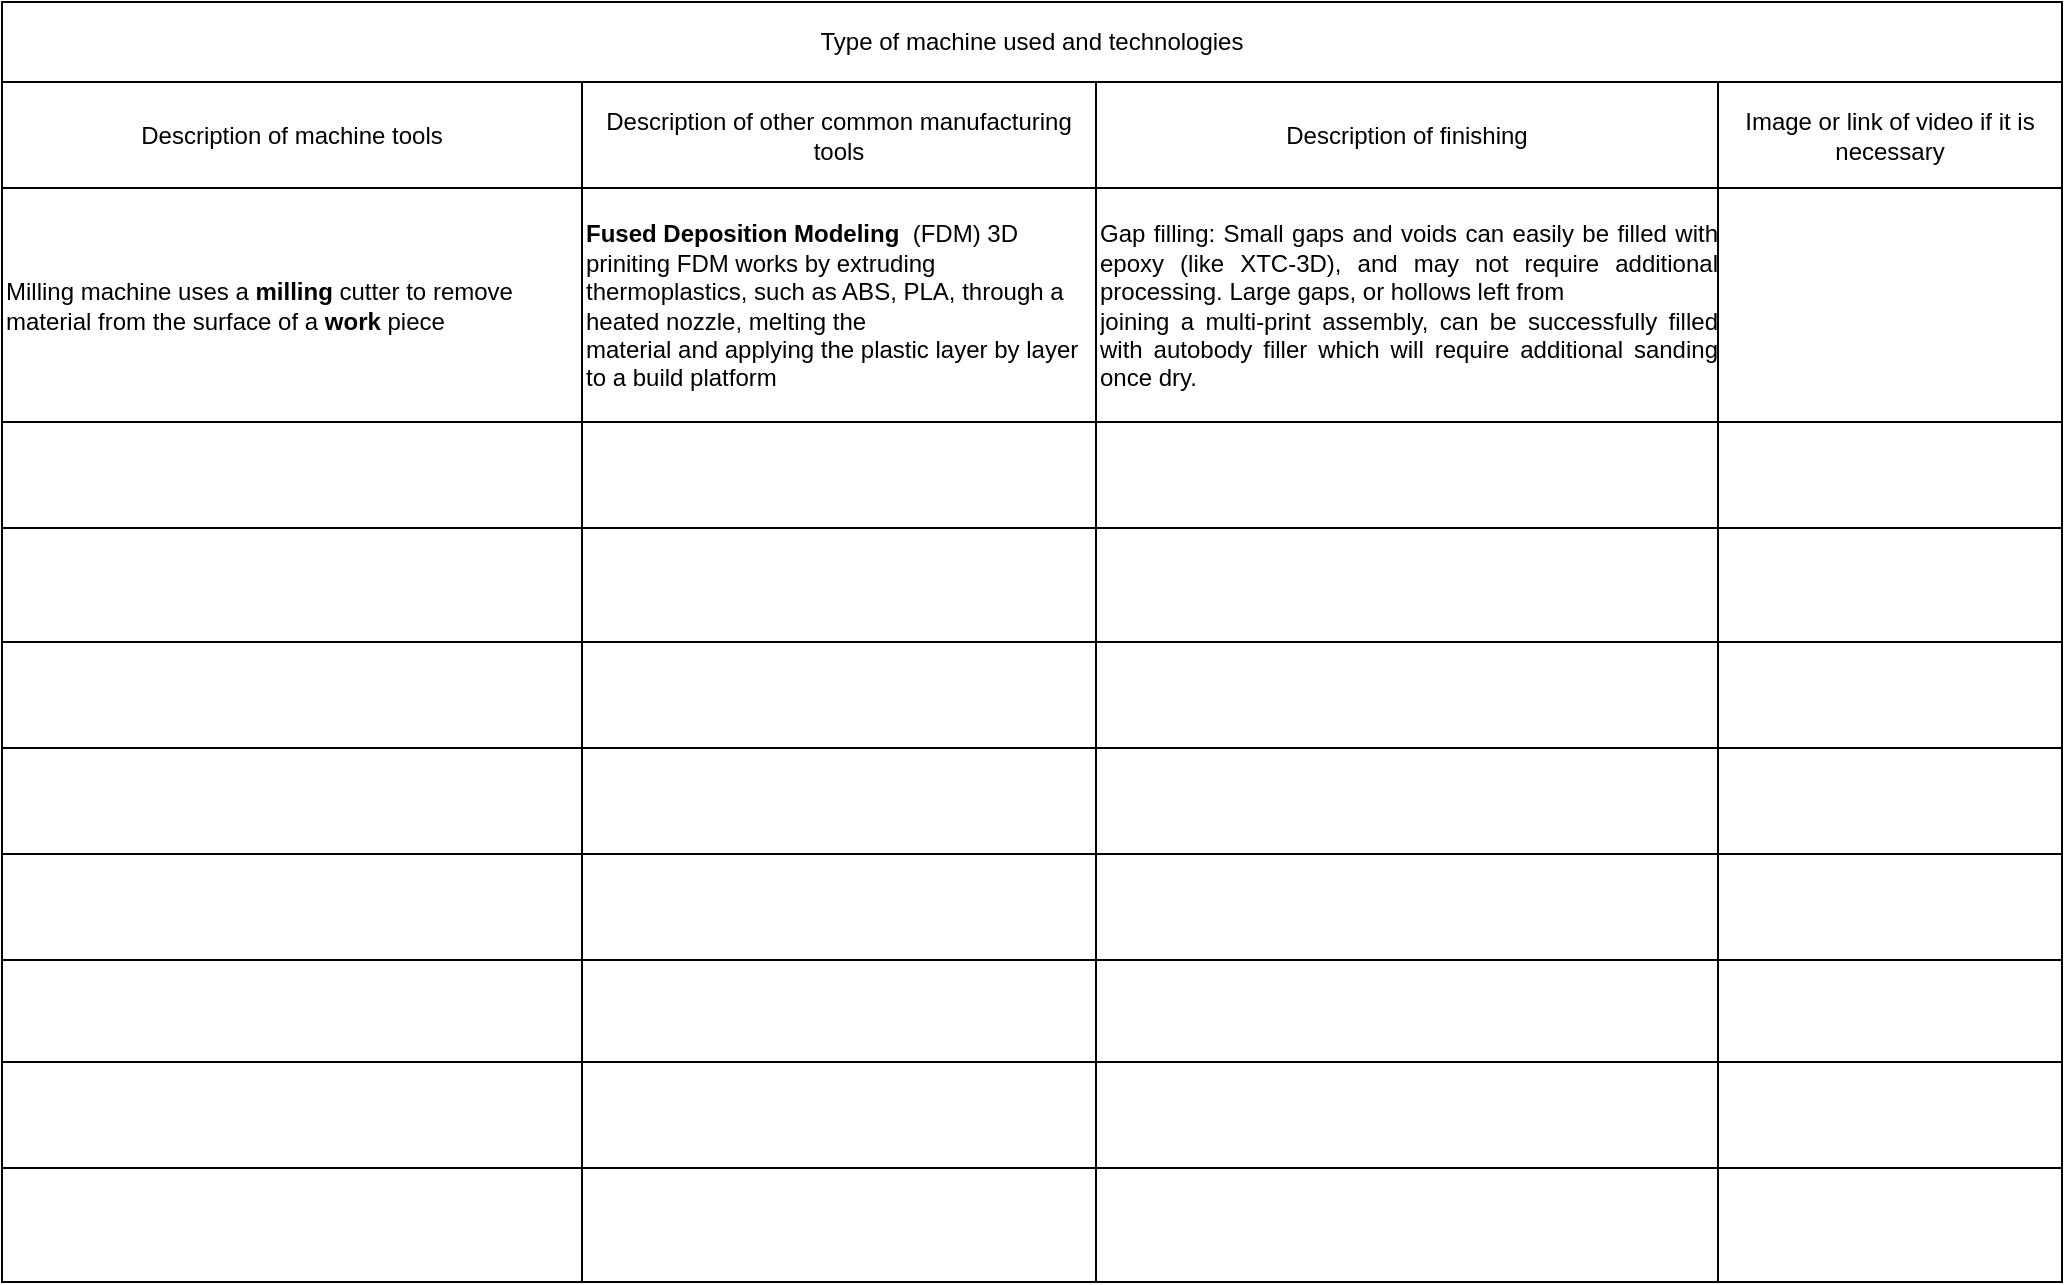 <mxfile version="14.9.0" type="github">
  <diagram id="nSUky03wP_geeJo8E0sn" name="Page-1">
    <mxGraphModel dx="2013" dy="1820" grid="1" gridSize="10" guides="1" tooltips="1" connect="1" arrows="1" fold="1" page="1" pageScale="1" pageWidth="827" pageHeight="1169" math="0" shadow="0">
      <root>
        <mxCell id="0" />
        <mxCell id="1" parent="0" />
        <mxCell id="g2rxZFlYXXOEhxONH8Ov-4" value="" style="shape=table;startSize=0;container=1;collapsible=0;childLayout=tableLayout;" vertex="1" parent="1">
          <mxGeometry x="-800" y="-1060" width="1030" height="600" as="geometry" />
        </mxCell>
        <mxCell id="g2rxZFlYXXOEhxONH8Ov-5" value="" style="shape=partialRectangle;collapsible=0;dropTarget=0;pointerEvents=0;fillColor=none;top=0;left=0;bottom=0;right=0;points=[[0,0.5],[1,0.5]];portConstraint=eastwest;" vertex="1" parent="g2rxZFlYXXOEhxONH8Ov-4">
          <mxGeometry width="1030" height="53" as="geometry" />
        </mxCell>
        <mxCell id="g2rxZFlYXXOEhxONH8Ov-7" value="Description of machine tools" style="shape=partialRectangle;html=1;whiteSpace=wrap;connectable=0;overflow=hidden;fillColor=none;top=0;left=0;bottom=0;right=0;" vertex="1" parent="g2rxZFlYXXOEhxONH8Ov-5">
          <mxGeometry width="290" height="53" as="geometry" />
        </mxCell>
        <mxCell id="g2rxZFlYXXOEhxONH8Ov-8" value="Description of other common manufacturing tools " style="shape=partialRectangle;html=1;whiteSpace=wrap;connectable=0;overflow=hidden;fillColor=none;top=0;left=0;bottom=0;right=0;" vertex="1" parent="g2rxZFlYXXOEhxONH8Ov-5">
          <mxGeometry x="290" width="257" height="53" as="geometry" />
        </mxCell>
        <mxCell id="g2rxZFlYXXOEhxONH8Ov-9" value="Description of finishing" style="shape=partialRectangle;html=1;whiteSpace=wrap;connectable=0;overflow=hidden;fillColor=none;top=0;left=0;bottom=0;right=0;" vertex="1" parent="g2rxZFlYXXOEhxONH8Ov-5">
          <mxGeometry x="547" width="311" height="53" as="geometry" />
        </mxCell>
        <mxCell id="g2rxZFlYXXOEhxONH8Ov-123" value="Image or link of video if it is necessary" style="shape=partialRectangle;html=1;whiteSpace=wrap;connectable=0;overflow=hidden;fillColor=none;top=0;left=0;bottom=0;right=0;" vertex="1" parent="g2rxZFlYXXOEhxONH8Ov-5">
          <mxGeometry x="858" width="172" height="53" as="geometry" />
        </mxCell>
        <mxCell id="g2rxZFlYXXOEhxONH8Ov-14" style="shape=partialRectangle;collapsible=0;dropTarget=0;pointerEvents=0;fillColor=none;top=0;left=0;bottom=0;right=0;points=[[0,0.5],[1,0.5]];portConstraint=eastwest;" vertex="1" parent="g2rxZFlYXXOEhxONH8Ov-4">
          <mxGeometry y="53" width="1030" height="117" as="geometry" />
        </mxCell>
        <mxCell id="g2rxZFlYXXOEhxONH8Ov-16" value="&lt;div align=&quot;left&quot;&gt;Milling machine &lt;span class=&quot;ILfuVd NA6bn&quot;&gt;&lt;span class=&quot;hgKElc&quot;&gt; uses a &lt;b&gt;milling&lt;/b&gt; cutter to remove material from the surface of a &lt;b&gt;work&lt;/b&gt; piece&lt;/span&gt;&lt;/span&gt;&lt;/div&gt;" style="shape=partialRectangle;html=1;whiteSpace=wrap;connectable=0;overflow=hidden;fillColor=none;top=0;left=0;bottom=0;right=0;align=left;" vertex="1" parent="g2rxZFlYXXOEhxONH8Ov-14">
          <mxGeometry width="290" height="117" as="geometry" />
        </mxCell>
        <mxCell id="g2rxZFlYXXOEhxONH8Ov-17" value="&lt;div align=&quot;left&quot;&gt;&lt;span class=&quot;ILfuVd NA6bn&quot;&gt;&lt;span class=&quot;hgKElc&quot;&gt;&lt;b&gt;Fused Deposition Modeling&amp;nbsp; &lt;/b&gt;&lt;/span&gt;&lt;/span&gt;(&lt;span class=&quot;ILfuVd NA6bn&quot;&gt;&lt;span class=&quot;hgKElc&quot;&gt;FDM) &lt;/span&gt;&lt;/span&gt;3D priniting &lt;span class=&quot;ILfuVd NA6bn&quot;&gt;&lt;span class=&quot;hgKElc&quot;&gt;FDM works by extruding &lt;/span&gt;&lt;/span&gt;&lt;span class=&quot;ILfuVd NA6bn&quot;&gt;&lt;span class=&quot;hgKElc&quot;&gt;thermoplastics, such as ABS, PLA, through a heated nozzle, melting the &lt;/span&gt;&lt;/span&gt;&lt;br&gt;&lt;span class=&quot;ILfuVd NA6bn&quot;&gt;&lt;span class=&quot;hgKElc&quot;&gt;material and applying the plastic layer by layer to a build platform&lt;/span&gt;&lt;/span&gt;&lt;/div&gt;" style="shape=partialRectangle;html=1;whiteSpace=wrap;connectable=0;overflow=hidden;fillColor=none;top=0;left=0;bottom=0;right=0;align=left;" vertex="1" parent="g2rxZFlYXXOEhxONH8Ov-14">
          <mxGeometry x="290" width="257" height="117" as="geometry" />
        </mxCell>
        <mxCell id="g2rxZFlYXXOEhxONH8Ov-18" value="&lt;div align=&quot;justify&quot;&gt;Gap filling: Small gaps and voids can easily be filled with epoxy (like XTC-3D), and may not require additional processing. Large gaps, or hollows left from &lt;br&gt;joining a multi-print assembly, can be successfully filled with autobody filler which will require additional sanding once dry. &lt;/div&gt;" style="shape=partialRectangle;html=1;whiteSpace=wrap;connectable=0;overflow=hidden;fillColor=none;top=0;left=0;bottom=0;right=0;align=left;" vertex="1" parent="g2rxZFlYXXOEhxONH8Ov-14">
          <mxGeometry x="547" width="311" height="117" as="geometry" />
        </mxCell>
        <mxCell id="g2rxZFlYXXOEhxONH8Ov-124" style="shape=partialRectangle;html=1;whiteSpace=wrap;connectable=0;overflow=hidden;fillColor=none;top=0;left=0;bottom=0;right=0;" vertex="1" parent="g2rxZFlYXXOEhxONH8Ov-14">
          <mxGeometry x="858" width="172" height="117" as="geometry" />
        </mxCell>
        <mxCell id="g2rxZFlYXXOEhxONH8Ov-23" style="shape=partialRectangle;collapsible=0;dropTarget=0;pointerEvents=0;fillColor=none;top=0;left=0;bottom=0;right=0;points=[[0,0.5],[1,0.5]];portConstraint=eastwest;" vertex="1" parent="g2rxZFlYXXOEhxONH8Ov-4">
          <mxGeometry y="170" width="1030" height="53" as="geometry" />
        </mxCell>
        <mxCell id="g2rxZFlYXXOEhxONH8Ov-25" style="shape=partialRectangle;html=1;whiteSpace=wrap;connectable=0;overflow=hidden;fillColor=none;top=0;left=0;bottom=0;right=0;" vertex="1" parent="g2rxZFlYXXOEhxONH8Ov-23">
          <mxGeometry width="290" height="53" as="geometry" />
        </mxCell>
        <mxCell id="g2rxZFlYXXOEhxONH8Ov-26" style="shape=partialRectangle;html=1;whiteSpace=wrap;connectable=0;overflow=hidden;fillColor=none;top=0;left=0;bottom=0;right=0;" vertex="1" parent="g2rxZFlYXXOEhxONH8Ov-23">
          <mxGeometry x="290" width="257" height="53" as="geometry" />
        </mxCell>
        <mxCell id="g2rxZFlYXXOEhxONH8Ov-27" style="shape=partialRectangle;html=1;whiteSpace=wrap;connectable=0;overflow=hidden;fillColor=none;top=0;left=0;bottom=0;right=0;" vertex="1" parent="g2rxZFlYXXOEhxONH8Ov-23">
          <mxGeometry x="547" width="311" height="53" as="geometry" />
        </mxCell>
        <mxCell id="g2rxZFlYXXOEhxONH8Ov-125" style="shape=partialRectangle;html=1;whiteSpace=wrap;connectable=0;overflow=hidden;fillColor=none;top=0;left=0;bottom=0;right=0;" vertex="1" parent="g2rxZFlYXXOEhxONH8Ov-23">
          <mxGeometry x="858" width="172" height="53" as="geometry" />
        </mxCell>
        <mxCell id="g2rxZFlYXXOEhxONH8Ov-32" value="" style="shape=partialRectangle;collapsible=0;dropTarget=0;pointerEvents=0;fillColor=none;top=0;left=0;bottom=0;right=0;points=[[0,0.5],[1,0.5]];portConstraint=eastwest;" vertex="1" parent="g2rxZFlYXXOEhxONH8Ov-4">
          <mxGeometry y="223" width="1030" height="57" as="geometry" />
        </mxCell>
        <mxCell id="g2rxZFlYXXOEhxONH8Ov-34" style="shape=partialRectangle;html=1;whiteSpace=wrap;connectable=0;overflow=hidden;fillColor=none;top=0;left=0;bottom=0;right=0;" vertex="1" parent="g2rxZFlYXXOEhxONH8Ov-32">
          <mxGeometry width="290" height="57" as="geometry" />
        </mxCell>
        <mxCell id="g2rxZFlYXXOEhxONH8Ov-35" style="shape=partialRectangle;html=1;whiteSpace=wrap;connectable=0;overflow=hidden;fillColor=none;top=0;left=0;bottom=0;right=0;" vertex="1" parent="g2rxZFlYXXOEhxONH8Ov-32">
          <mxGeometry x="290" width="257" height="57" as="geometry" />
        </mxCell>
        <mxCell id="g2rxZFlYXXOEhxONH8Ov-36" style="shape=partialRectangle;html=1;whiteSpace=wrap;connectable=0;overflow=hidden;fillColor=none;top=0;left=0;bottom=0;right=0;" vertex="1" parent="g2rxZFlYXXOEhxONH8Ov-32">
          <mxGeometry x="547" width="311" height="57" as="geometry" />
        </mxCell>
        <mxCell id="g2rxZFlYXXOEhxONH8Ov-126" style="shape=partialRectangle;html=1;whiteSpace=wrap;connectable=0;overflow=hidden;fillColor=none;top=0;left=0;bottom=0;right=0;" vertex="1" parent="g2rxZFlYXXOEhxONH8Ov-32">
          <mxGeometry x="858" width="172" height="57" as="geometry" />
        </mxCell>
        <mxCell id="g2rxZFlYXXOEhxONH8Ov-41" value="" style="shape=partialRectangle;collapsible=0;dropTarget=0;pointerEvents=0;fillColor=none;top=0;left=0;bottom=0;right=0;points=[[0,0.5],[1,0.5]];portConstraint=eastwest;" vertex="1" parent="g2rxZFlYXXOEhxONH8Ov-4">
          <mxGeometry y="280" width="1030" height="53" as="geometry" />
        </mxCell>
        <mxCell id="g2rxZFlYXXOEhxONH8Ov-43" style="shape=partialRectangle;html=1;whiteSpace=wrap;connectable=0;overflow=hidden;fillColor=none;top=0;left=0;bottom=0;right=0;" vertex="1" parent="g2rxZFlYXXOEhxONH8Ov-41">
          <mxGeometry width="290" height="53" as="geometry" />
        </mxCell>
        <mxCell id="g2rxZFlYXXOEhxONH8Ov-44" style="shape=partialRectangle;html=1;whiteSpace=wrap;connectable=0;overflow=hidden;fillColor=none;top=0;left=0;bottom=0;right=0;" vertex="1" parent="g2rxZFlYXXOEhxONH8Ov-41">
          <mxGeometry x="290" width="257" height="53" as="geometry" />
        </mxCell>
        <mxCell id="g2rxZFlYXXOEhxONH8Ov-45" style="shape=partialRectangle;html=1;whiteSpace=wrap;connectable=0;overflow=hidden;fillColor=none;top=0;left=0;bottom=0;right=0;" vertex="1" parent="g2rxZFlYXXOEhxONH8Ov-41">
          <mxGeometry x="547" width="311" height="53" as="geometry" />
        </mxCell>
        <mxCell id="g2rxZFlYXXOEhxONH8Ov-127" style="shape=partialRectangle;html=1;whiteSpace=wrap;connectable=0;overflow=hidden;fillColor=none;top=0;left=0;bottom=0;right=0;" vertex="1" parent="g2rxZFlYXXOEhxONH8Ov-41">
          <mxGeometry x="858" width="172" height="53" as="geometry" />
        </mxCell>
        <mxCell id="g2rxZFlYXXOEhxONH8Ov-50" value="" style="shape=partialRectangle;collapsible=0;dropTarget=0;pointerEvents=0;fillColor=none;top=0;left=0;bottom=0;right=0;points=[[0,0.5],[1,0.5]];portConstraint=eastwest;" vertex="1" parent="g2rxZFlYXXOEhxONH8Ov-4">
          <mxGeometry y="333" width="1030" height="53" as="geometry" />
        </mxCell>
        <mxCell id="g2rxZFlYXXOEhxONH8Ov-52" style="shape=partialRectangle;html=1;whiteSpace=wrap;connectable=0;overflow=hidden;fillColor=none;top=0;left=0;bottom=0;right=0;" vertex="1" parent="g2rxZFlYXXOEhxONH8Ov-50">
          <mxGeometry width="290" height="53" as="geometry" />
        </mxCell>
        <mxCell id="g2rxZFlYXXOEhxONH8Ov-53" style="shape=partialRectangle;html=1;whiteSpace=wrap;connectable=0;overflow=hidden;fillColor=none;top=0;left=0;bottom=0;right=0;" vertex="1" parent="g2rxZFlYXXOEhxONH8Ov-50">
          <mxGeometry x="290" width="257" height="53" as="geometry" />
        </mxCell>
        <mxCell id="g2rxZFlYXXOEhxONH8Ov-54" style="shape=partialRectangle;html=1;whiteSpace=wrap;connectable=0;overflow=hidden;fillColor=none;top=0;left=0;bottom=0;right=0;" vertex="1" parent="g2rxZFlYXXOEhxONH8Ov-50">
          <mxGeometry x="547" width="311" height="53" as="geometry" />
        </mxCell>
        <mxCell id="g2rxZFlYXXOEhxONH8Ov-128" style="shape=partialRectangle;html=1;whiteSpace=wrap;connectable=0;overflow=hidden;fillColor=none;top=0;left=0;bottom=0;right=0;" vertex="1" parent="g2rxZFlYXXOEhxONH8Ov-50">
          <mxGeometry x="858" width="172" height="53" as="geometry" />
        </mxCell>
        <mxCell id="g2rxZFlYXXOEhxONH8Ov-59" style="shape=partialRectangle;collapsible=0;dropTarget=0;pointerEvents=0;fillColor=none;top=0;left=0;bottom=0;right=0;points=[[0,0.5],[1,0.5]];portConstraint=eastwest;" vertex="1" parent="g2rxZFlYXXOEhxONH8Ov-4">
          <mxGeometry y="386" width="1030" height="53" as="geometry" />
        </mxCell>
        <mxCell id="g2rxZFlYXXOEhxONH8Ov-61" style="shape=partialRectangle;html=1;whiteSpace=wrap;connectable=0;overflow=hidden;fillColor=none;top=0;left=0;bottom=0;right=0;" vertex="1" parent="g2rxZFlYXXOEhxONH8Ov-59">
          <mxGeometry width="290" height="53" as="geometry" />
        </mxCell>
        <mxCell id="g2rxZFlYXXOEhxONH8Ov-62" style="shape=partialRectangle;html=1;whiteSpace=wrap;connectable=0;overflow=hidden;fillColor=none;top=0;left=0;bottom=0;right=0;" vertex="1" parent="g2rxZFlYXXOEhxONH8Ov-59">
          <mxGeometry x="290" width="257" height="53" as="geometry" />
        </mxCell>
        <mxCell id="g2rxZFlYXXOEhxONH8Ov-63" style="shape=partialRectangle;html=1;whiteSpace=wrap;connectable=0;overflow=hidden;fillColor=none;top=0;left=0;bottom=0;right=0;" vertex="1" parent="g2rxZFlYXXOEhxONH8Ov-59">
          <mxGeometry x="547" width="311" height="53" as="geometry" />
        </mxCell>
        <mxCell id="g2rxZFlYXXOEhxONH8Ov-129" style="shape=partialRectangle;html=1;whiteSpace=wrap;connectable=0;overflow=hidden;fillColor=none;top=0;left=0;bottom=0;right=0;" vertex="1" parent="g2rxZFlYXXOEhxONH8Ov-59">
          <mxGeometry x="858" width="172" height="53" as="geometry" />
        </mxCell>
        <mxCell id="g2rxZFlYXXOEhxONH8Ov-68" style="shape=partialRectangle;collapsible=0;dropTarget=0;pointerEvents=0;fillColor=none;top=0;left=0;bottom=0;right=0;points=[[0,0.5],[1,0.5]];portConstraint=eastwest;" vertex="1" parent="g2rxZFlYXXOEhxONH8Ov-4">
          <mxGeometry y="439" width="1030" height="51" as="geometry" />
        </mxCell>
        <mxCell id="g2rxZFlYXXOEhxONH8Ov-70" style="shape=partialRectangle;html=1;whiteSpace=wrap;connectable=0;overflow=hidden;fillColor=none;top=0;left=0;bottom=0;right=0;" vertex="1" parent="g2rxZFlYXXOEhxONH8Ov-68">
          <mxGeometry width="290" height="51" as="geometry" />
        </mxCell>
        <mxCell id="g2rxZFlYXXOEhxONH8Ov-71" style="shape=partialRectangle;html=1;whiteSpace=wrap;connectable=0;overflow=hidden;fillColor=none;top=0;left=0;bottom=0;right=0;" vertex="1" parent="g2rxZFlYXXOEhxONH8Ov-68">
          <mxGeometry x="290" width="257" height="51" as="geometry" />
        </mxCell>
        <mxCell id="g2rxZFlYXXOEhxONH8Ov-72" style="shape=partialRectangle;html=1;whiteSpace=wrap;connectable=0;overflow=hidden;fillColor=none;top=0;left=0;bottom=0;right=0;" vertex="1" parent="g2rxZFlYXXOEhxONH8Ov-68">
          <mxGeometry x="547" width="311" height="51" as="geometry" />
        </mxCell>
        <mxCell id="g2rxZFlYXXOEhxONH8Ov-130" style="shape=partialRectangle;html=1;whiteSpace=wrap;connectable=0;overflow=hidden;fillColor=none;top=0;left=0;bottom=0;right=0;" vertex="1" parent="g2rxZFlYXXOEhxONH8Ov-68">
          <mxGeometry x="858" width="172" height="51" as="geometry" />
        </mxCell>
        <mxCell id="g2rxZFlYXXOEhxONH8Ov-77" style="shape=partialRectangle;collapsible=0;dropTarget=0;pointerEvents=0;fillColor=none;top=0;left=0;bottom=0;right=0;points=[[0,0.5],[1,0.5]];portConstraint=eastwest;" vertex="1" parent="g2rxZFlYXXOEhxONH8Ov-4">
          <mxGeometry y="490" width="1030" height="53" as="geometry" />
        </mxCell>
        <mxCell id="g2rxZFlYXXOEhxONH8Ov-79" style="shape=partialRectangle;html=1;whiteSpace=wrap;connectable=0;overflow=hidden;fillColor=none;top=0;left=0;bottom=0;right=0;" vertex="1" parent="g2rxZFlYXXOEhxONH8Ov-77">
          <mxGeometry width="290" height="53" as="geometry" />
        </mxCell>
        <mxCell id="g2rxZFlYXXOEhxONH8Ov-80" style="shape=partialRectangle;html=1;whiteSpace=wrap;connectable=0;overflow=hidden;fillColor=none;top=0;left=0;bottom=0;right=0;" vertex="1" parent="g2rxZFlYXXOEhxONH8Ov-77">
          <mxGeometry x="290" width="257" height="53" as="geometry" />
        </mxCell>
        <mxCell id="g2rxZFlYXXOEhxONH8Ov-81" style="shape=partialRectangle;html=1;whiteSpace=wrap;connectable=0;overflow=hidden;fillColor=none;top=0;left=0;bottom=0;right=0;" vertex="1" parent="g2rxZFlYXXOEhxONH8Ov-77">
          <mxGeometry x="547" width="311" height="53" as="geometry" />
        </mxCell>
        <mxCell id="g2rxZFlYXXOEhxONH8Ov-131" style="shape=partialRectangle;html=1;whiteSpace=wrap;connectable=0;overflow=hidden;fillColor=none;top=0;left=0;bottom=0;right=0;" vertex="1" parent="g2rxZFlYXXOEhxONH8Ov-77">
          <mxGeometry x="858" width="172" height="53" as="geometry" />
        </mxCell>
        <mxCell id="g2rxZFlYXXOEhxONH8Ov-86" style="shape=partialRectangle;collapsible=0;dropTarget=0;pointerEvents=0;fillColor=none;top=0;left=0;bottom=0;right=0;points=[[0,0.5],[1,0.5]];portConstraint=eastwest;" vertex="1" parent="g2rxZFlYXXOEhxONH8Ov-4">
          <mxGeometry y="543" width="1030" height="57" as="geometry" />
        </mxCell>
        <mxCell id="g2rxZFlYXXOEhxONH8Ov-88" style="shape=partialRectangle;html=1;whiteSpace=wrap;connectable=0;overflow=hidden;fillColor=none;top=0;left=0;bottom=0;right=0;" vertex="1" parent="g2rxZFlYXXOEhxONH8Ov-86">
          <mxGeometry width="290" height="57" as="geometry" />
        </mxCell>
        <mxCell id="g2rxZFlYXXOEhxONH8Ov-89" style="shape=partialRectangle;html=1;whiteSpace=wrap;connectable=0;overflow=hidden;fillColor=none;top=0;left=0;bottom=0;right=0;" vertex="1" parent="g2rxZFlYXXOEhxONH8Ov-86">
          <mxGeometry x="290" width="257" height="57" as="geometry" />
        </mxCell>
        <mxCell id="g2rxZFlYXXOEhxONH8Ov-90" style="shape=partialRectangle;html=1;whiteSpace=wrap;connectable=0;overflow=hidden;fillColor=none;top=0;left=0;bottom=0;right=0;" vertex="1" parent="g2rxZFlYXXOEhxONH8Ov-86">
          <mxGeometry x="547" width="311" height="57" as="geometry" />
        </mxCell>
        <mxCell id="g2rxZFlYXXOEhxONH8Ov-132" style="shape=partialRectangle;html=1;whiteSpace=wrap;connectable=0;overflow=hidden;fillColor=none;top=0;left=0;bottom=0;right=0;" vertex="1" parent="g2rxZFlYXXOEhxONH8Ov-86">
          <mxGeometry x="858" width="172" height="57" as="geometry" />
        </mxCell>
        <mxCell id="g2rxZFlYXXOEhxONH8Ov-102" value="Type of machine used and technologies" style="rounded=0;whiteSpace=wrap;html=1;" vertex="1" parent="1">
          <mxGeometry x="-800" y="-1100" width="1030" height="40" as="geometry" />
        </mxCell>
      </root>
    </mxGraphModel>
  </diagram>
</mxfile>
